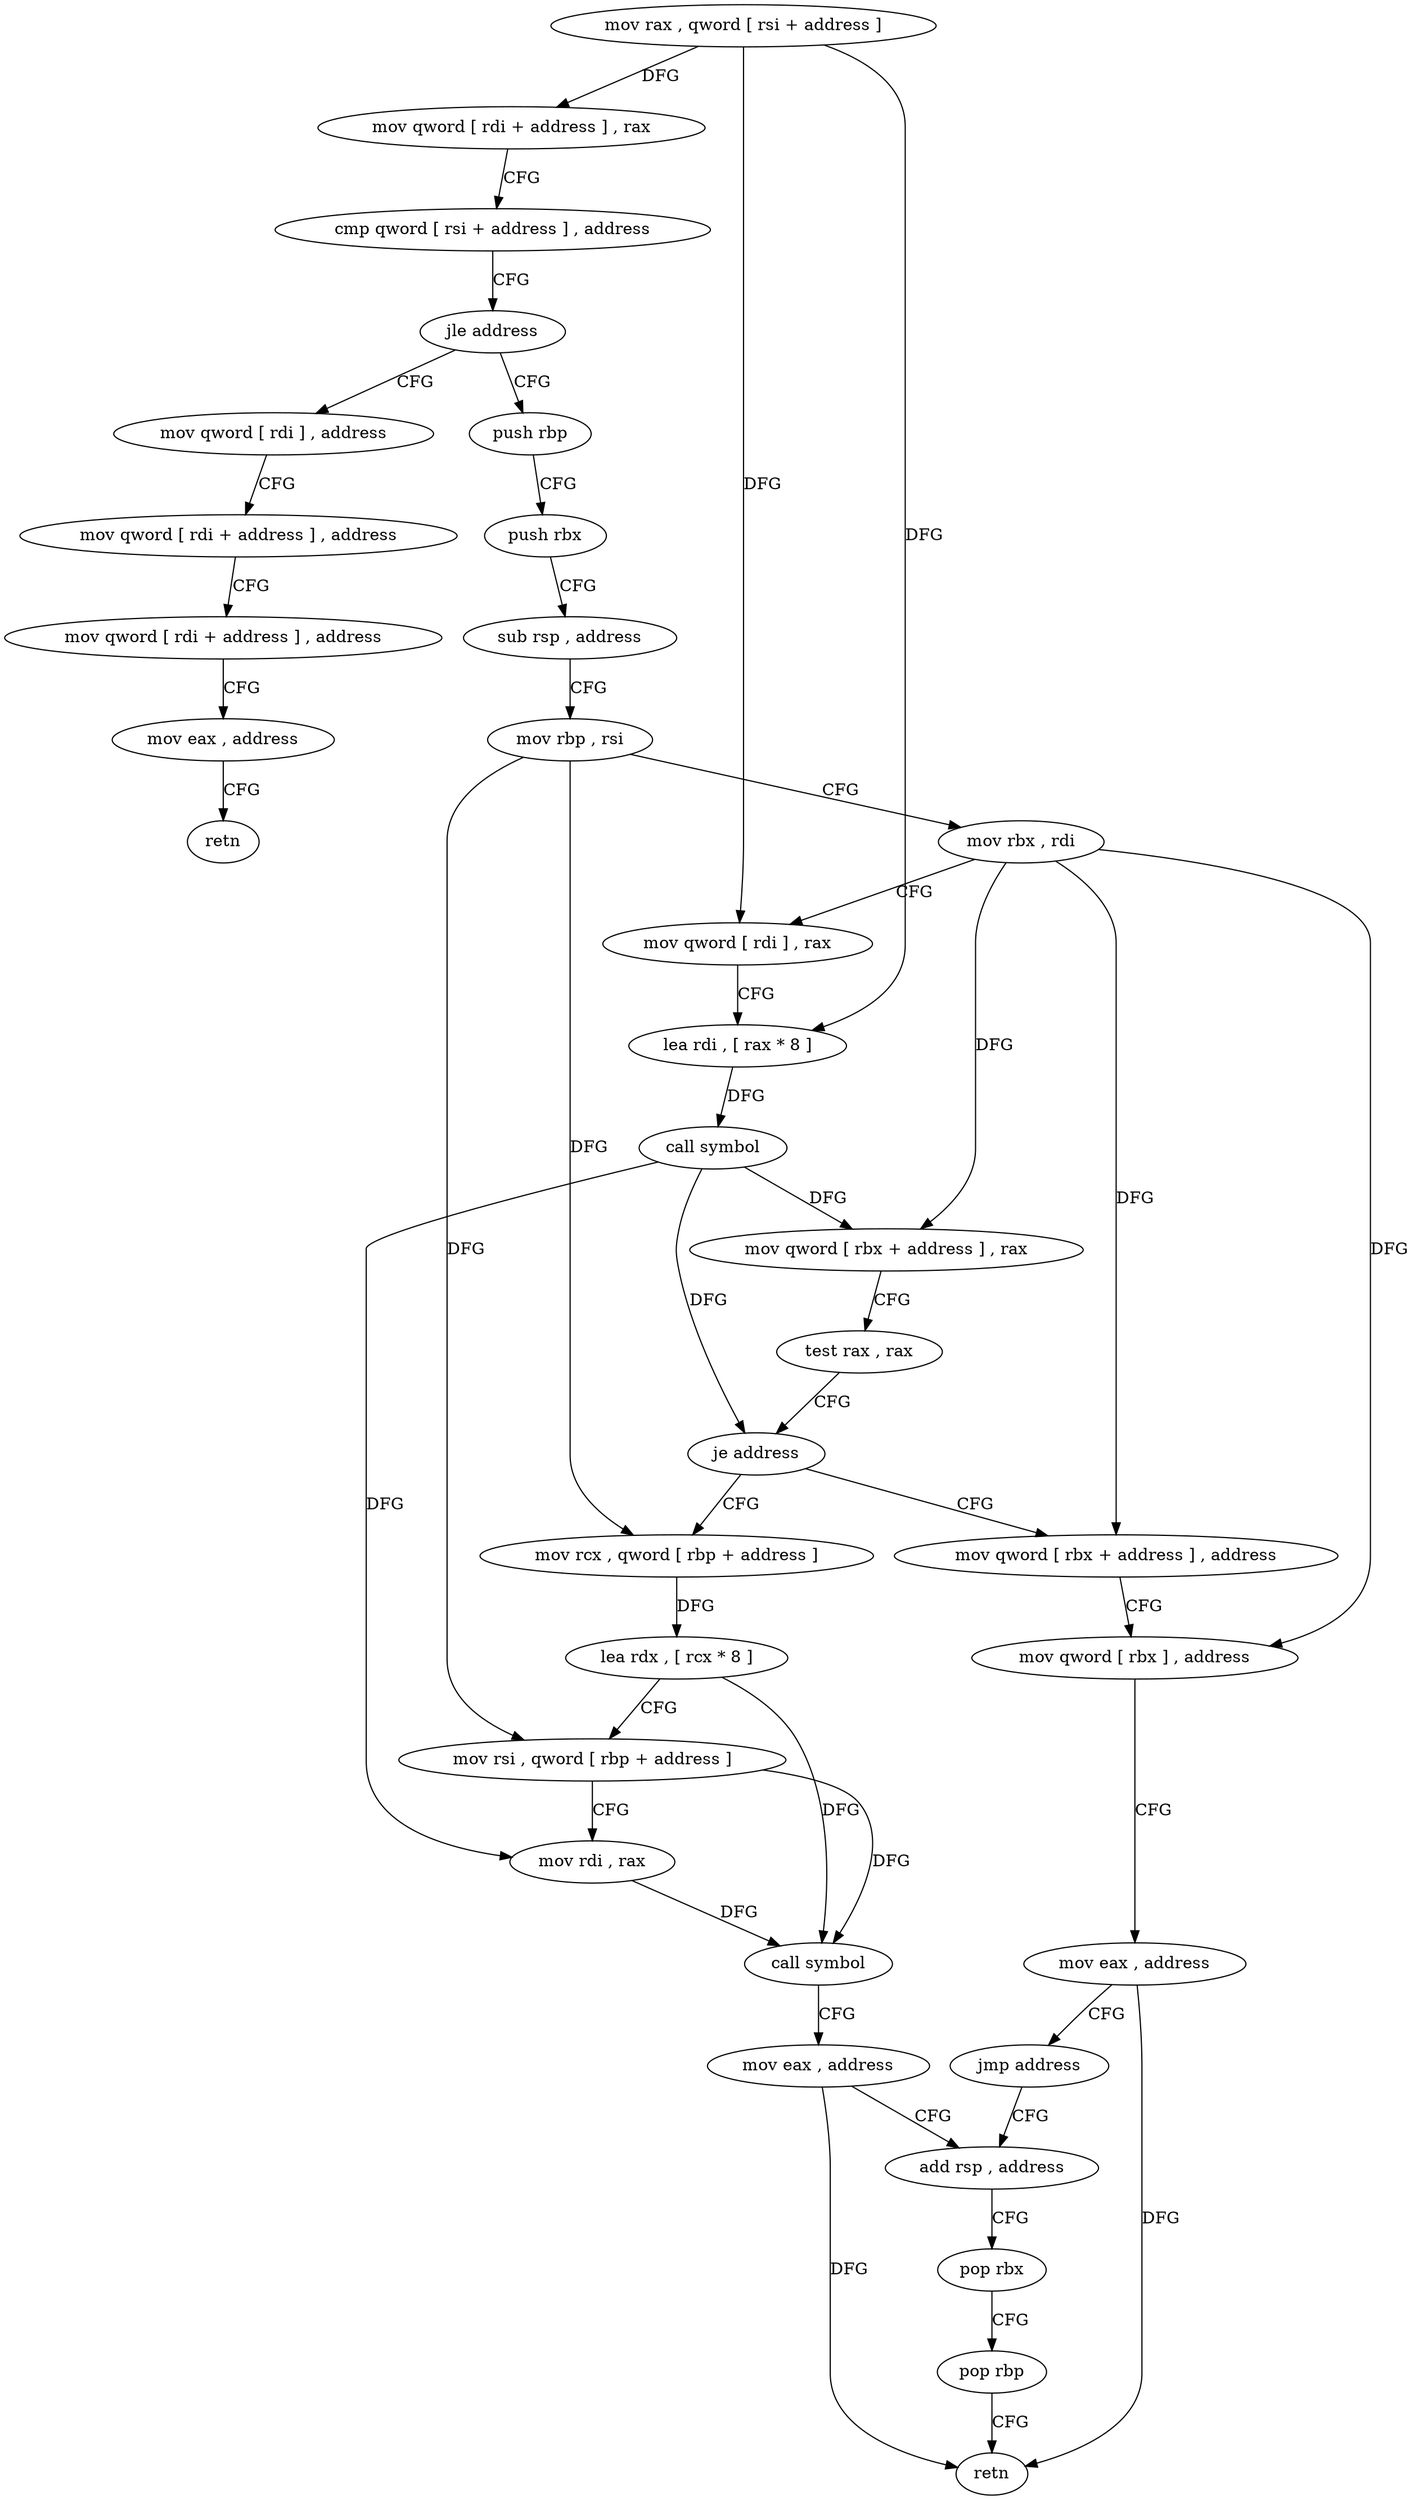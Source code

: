 digraph "func" {
"4324487" [label = "mov rax , qword [ rsi + address ]" ]
"4324491" [label = "mov qword [ rdi + address ] , rax" ]
"4324495" [label = "cmp qword [ rsi + address ] , address" ]
"4324500" [label = "jle address" ]
"4324597" [label = "mov qword [ rdi ] , address" ]
"4324502" [label = "push rbp" ]
"4324604" [label = "mov qword [ rdi + address ] , address" ]
"4324612" [label = "mov qword [ rdi + address ] , address" ]
"4324620" [label = "mov eax , address" ]
"4324625" [label = "retn" ]
"4324503" [label = "push rbx" ]
"4324504" [label = "sub rsp , address" ]
"4324508" [label = "mov rbp , rsi" ]
"4324511" [label = "mov rbx , rdi" ]
"4324514" [label = "mov qword [ rdi ] , rax" ]
"4324517" [label = "lea rdi , [ rax * 8 ]" ]
"4324525" [label = "call symbol" ]
"4324530" [label = "mov qword [ rbx + address ] , rax" ]
"4324534" [label = "test rax , rax" ]
"4324537" [label = "je address" ]
"4324575" [label = "mov qword [ rbx + address ] , address" ]
"4324539" [label = "mov rcx , qword [ rbp + address ]" ]
"4324583" [label = "mov qword [ rbx ] , address" ]
"4324590" [label = "mov eax , address" ]
"4324595" [label = "jmp address" ]
"4324568" [label = "add rsp , address" ]
"4324543" [label = "lea rdx , [ rcx * 8 ]" ]
"4324551" [label = "mov rsi , qword [ rbp + address ]" ]
"4324555" [label = "mov rdi , rax" ]
"4324558" [label = "call symbol" ]
"4324563" [label = "mov eax , address" ]
"4324572" [label = "pop rbx" ]
"4324573" [label = "pop rbp" ]
"4324574" [label = "retn" ]
"4324487" -> "4324491" [ label = "DFG" ]
"4324487" -> "4324514" [ label = "DFG" ]
"4324487" -> "4324517" [ label = "DFG" ]
"4324491" -> "4324495" [ label = "CFG" ]
"4324495" -> "4324500" [ label = "CFG" ]
"4324500" -> "4324597" [ label = "CFG" ]
"4324500" -> "4324502" [ label = "CFG" ]
"4324597" -> "4324604" [ label = "CFG" ]
"4324502" -> "4324503" [ label = "CFG" ]
"4324604" -> "4324612" [ label = "CFG" ]
"4324612" -> "4324620" [ label = "CFG" ]
"4324620" -> "4324625" [ label = "CFG" ]
"4324503" -> "4324504" [ label = "CFG" ]
"4324504" -> "4324508" [ label = "CFG" ]
"4324508" -> "4324511" [ label = "CFG" ]
"4324508" -> "4324539" [ label = "DFG" ]
"4324508" -> "4324551" [ label = "DFG" ]
"4324511" -> "4324514" [ label = "CFG" ]
"4324511" -> "4324530" [ label = "DFG" ]
"4324511" -> "4324575" [ label = "DFG" ]
"4324511" -> "4324583" [ label = "DFG" ]
"4324514" -> "4324517" [ label = "CFG" ]
"4324517" -> "4324525" [ label = "DFG" ]
"4324525" -> "4324530" [ label = "DFG" ]
"4324525" -> "4324537" [ label = "DFG" ]
"4324525" -> "4324555" [ label = "DFG" ]
"4324530" -> "4324534" [ label = "CFG" ]
"4324534" -> "4324537" [ label = "CFG" ]
"4324537" -> "4324575" [ label = "CFG" ]
"4324537" -> "4324539" [ label = "CFG" ]
"4324575" -> "4324583" [ label = "CFG" ]
"4324539" -> "4324543" [ label = "DFG" ]
"4324583" -> "4324590" [ label = "CFG" ]
"4324590" -> "4324595" [ label = "CFG" ]
"4324590" -> "4324574" [ label = "DFG" ]
"4324595" -> "4324568" [ label = "CFG" ]
"4324568" -> "4324572" [ label = "CFG" ]
"4324543" -> "4324551" [ label = "CFG" ]
"4324543" -> "4324558" [ label = "DFG" ]
"4324551" -> "4324555" [ label = "CFG" ]
"4324551" -> "4324558" [ label = "DFG" ]
"4324555" -> "4324558" [ label = "DFG" ]
"4324558" -> "4324563" [ label = "CFG" ]
"4324563" -> "4324568" [ label = "CFG" ]
"4324563" -> "4324574" [ label = "DFG" ]
"4324572" -> "4324573" [ label = "CFG" ]
"4324573" -> "4324574" [ label = "CFG" ]
}

